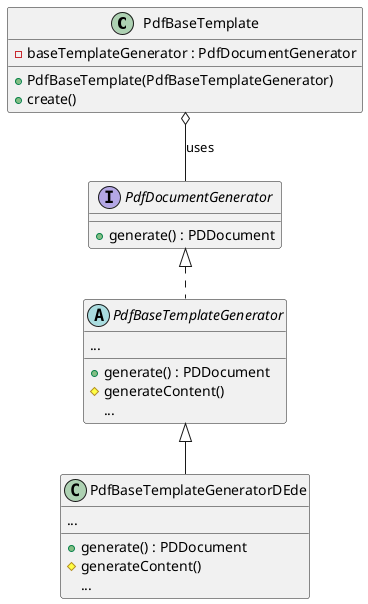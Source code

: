 @startuml
skinparam nodesep 50
skinparam ranksep 50
skinparam class {
  BackgroundColor<<interface>> #ffccff
  BackgroundColor<<abstract>> #ccccff
}

class PdfBaseTemplate {
    {field} - baseTemplateGenerator : PdfDocumentGenerator
    + PdfBaseTemplate(PdfBaseTemplateGenerator)
    + create()
}

interface PdfDocumentGenerator {
    + generate() : PDDocument
}

abstract class PdfBaseTemplateGenerator implements PdfDocumentGenerator {
    ...
    + generate() : PDDocument
    # generateContent()
    {method} ...
}
class PdfBaseTemplateGeneratorDEde extends PdfBaseTemplateGenerator {
    ...
    + generate() : PDDocument
    # generateContent()
    {method} ...
}

PdfBaseTemplate o-- PdfDocumentGenerator : uses

@enduml